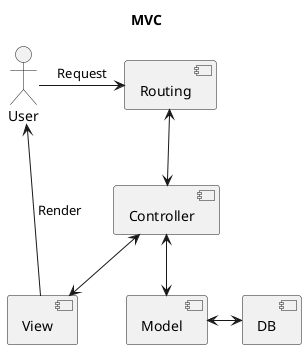 @startuml
title "MVC"
:User: as User
User -> [Routing]: Request
[Routing] <-down-> [Controller]
[Controller] <--> [Model]
[Controller] <--> [View]
[Model] <-> [DB]
[View] -> User: Render

@enduml